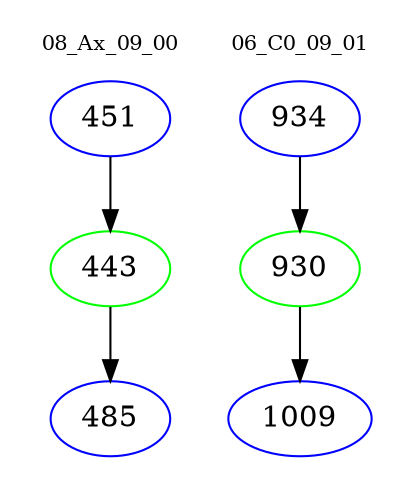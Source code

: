digraph{
subgraph cluster_0 {
color = white
label = "08_Ax_09_00";
fontsize=10;
T0_451 [label="451", color="blue"]
T0_451 -> T0_443 [color="black"]
T0_443 [label="443", color="green"]
T0_443 -> T0_485 [color="black"]
T0_485 [label="485", color="blue"]
}
subgraph cluster_1 {
color = white
label = "06_C0_09_01";
fontsize=10;
T1_934 [label="934", color="blue"]
T1_934 -> T1_930 [color="black"]
T1_930 [label="930", color="green"]
T1_930 -> T1_1009 [color="black"]
T1_1009 [label="1009", color="blue"]
}
}
